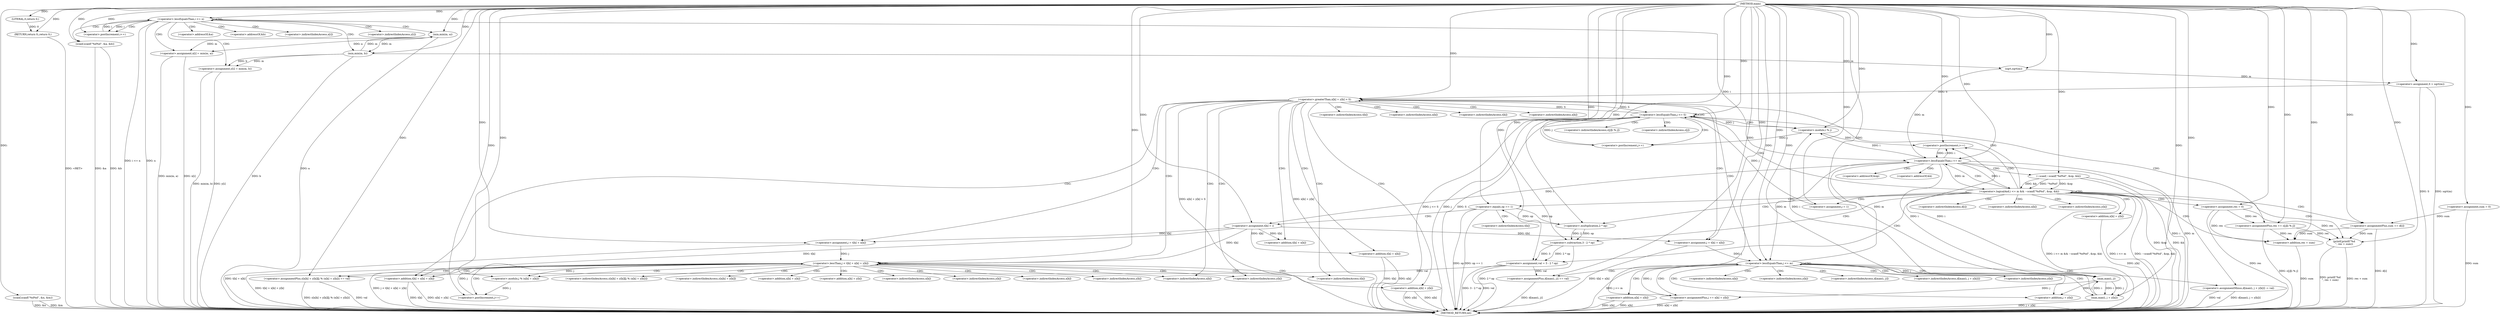 digraph "main" {  
"1000101" [label = "(METHOD,main)" ]
"1000325" [label = "(METHOD_RETURN,int)" ]
"1000103" [label = "(scanf,scanf(\"%d%d\", &n, &m))" ]
"1000144" [label = "(<operator>.assignment,S = sqrt(m))" ]
"1000149" [label = "(<operator>.assignment,sum = 0)" ]
"1000323" [label = "(RETURN,return 0;,return 0;)" ]
"1000116" [label = "(<operator>.lessEqualsThan,i <= n)" ]
"1000119" [label = "(<operator>.postIncrement,i++)" ]
"1000174" [label = "(<operator>.postIncrement,i++)" ]
"1000324" [label = "(LITERAL,0,return 0;)" ]
"1000122" [label = "(scanf,scanf(\"%d%d\", &a, &b))" ]
"1000146" [label = "(sqrt,sqrt(m))" ]
"1000161" [label = "(<operator>.assignment,res = 0)" ]
"1000164" [label = "(<operator>.logicalAnd,i <= m && ~scanf(\"%d%d\", &op, &k))" ]
"1000178" [label = "(<operator>.assignment,val = 3 - 2 * op)" ]
"1000294" [label = "(<operator>.assignmentPlus,sum += d[i])" ]
"1000318" [label = "(printf,printf(\"%d\n\", res + sum))" ]
"1000129" [label = "(<operator>.assignment,x[i] = min(m, a))" ]
"1000136" [label = "(<operator>.assignment,y[i] = min(m, b))" ]
"1000186" [label = "(<operator>.equals,op == 1)" ]
"1000189" [label = "(<operator>.assignment,t[k] = i)" ]
"1000195" [label = "(<operator>.greaterThan,x[k] + y[k] > S)" ]
"1000301" [label = "(<operator>.assignment,j = 1)" ]
"1000304" [label = "(<operator>.lessEqualsThan,j <= S)" ]
"1000307" [label = "(<operator>.postIncrement,j++)" ]
"1000309" [label = "(<operator>.assignmentPlus,res += c[j][i % j])" ]
"1000165" [label = "(<operator>.lessEqualsThan,i <= m)" ]
"1000168" [label = "(~scanf,~scanf(\"%d%d\", &op, &k))" ]
"1000180" [label = "(<operator>.subtraction,3 - 2 * op)" ]
"1000206" [label = "(<operator>.assignment,j = t[k] + x[k])" ]
"1000215" [label = "(<operator>.lessEqualsThan,j <= m)" ]
"1000218" [label = "(<operator>.assignmentPlus,j += x[k] + y[k])" ]
"1000320" [label = "(<operator>.addition,res + sum)" ]
"1000133" [label = "(min,min(m, a))" ]
"1000140" [label = "(min,min(m, b))" ]
"1000182" [label = "(<operator>.multiplication,2 * op)" ]
"1000196" [label = "(<operator>.addition,x[k] + y[k])" ]
"1000228" [label = "(<operator>.assignmentPlus,d[max(i, j)] += val)" ]
"1000235" [label = "(<operator>.assignmentMinus,d[max(i, j + y[k])] -= val)" ]
"1000249" [label = "(<operator>.assignment,j = t[k] + x[k])" ]
"1000258" [label = "(<operator>.lessThan,j < t[k] + x[k] + y[k])" ]
"1000271" [label = "(<operator>.postIncrement,j++)" ]
"1000273" [label = "(<operator>.assignmentPlus,c[x[k] + y[k]][j % (x[k] + y[k])] += val)" ]
"1000208" [label = "(<operator>.addition,t[k] + x[k])" ]
"1000220" [label = "(<operator>.addition,x[k] + y[k])" ]
"1000315" [label = "(<operator>.modulo,i % j)" ]
"1000251" [label = "(<operator>.addition,t[k] + x[k])" ]
"1000260" [label = "(<operator>.addition,t[k] + x[k] + y[k])" ]
"1000231" [label = "(max,max(i, j))" ]
"1000238" [label = "(max,max(i, j + y[k]))" ]
"1000264" [label = "(<operator>.addition,x[k] + y[k])" ]
"1000284" [label = "(<operator>.modulo,j % (x[k] + y[k]))" ]
"1000240" [label = "(<operator>.addition,j + y[k])" ]
"1000124" [label = "(<operator>.addressOf,&a)" ]
"1000126" [label = "(<operator>.addressOf,&b)" ]
"1000296" [label = "(<operator>.indirectIndexAccess,d[i])" ]
"1000130" [label = "(<operator>.indirectIndexAccess,x[i])" ]
"1000137" [label = "(<operator>.indirectIndexAccess,y[i])" ]
"1000170" [label = "(<operator>.addressOf,&op)" ]
"1000172" [label = "(<operator>.addressOf,&k)" ]
"1000190" [label = "(<operator>.indirectIndexAccess,t[k])" ]
"1000311" [label = "(<operator>.indirectIndexAccess,c[j][i % j])" ]
"1000197" [label = "(<operator>.indirectIndexAccess,x[k])" ]
"1000200" [label = "(<operator>.indirectIndexAccess,y[k])" ]
"1000312" [label = "(<operator>.indirectIndexAccess,c[j])" ]
"1000209" [label = "(<operator>.indirectIndexAccess,t[k])" ]
"1000212" [label = "(<operator>.indirectIndexAccess,x[k])" ]
"1000221" [label = "(<operator>.indirectIndexAccess,x[k])" ]
"1000224" [label = "(<operator>.indirectIndexAccess,y[k])" ]
"1000229" [label = "(<operator>.indirectIndexAccess,d[max(i, j)])" ]
"1000236" [label = "(<operator>.indirectIndexAccess,d[max(i, j + y[k])])" ]
"1000274" [label = "(<operator>.indirectIndexAccess,c[x[k] + y[k]][j % (x[k] + y[k])])" ]
"1000252" [label = "(<operator>.indirectIndexAccess,t[k])" ]
"1000255" [label = "(<operator>.indirectIndexAccess,x[k])" ]
"1000261" [label = "(<operator>.indirectIndexAccess,t[k])" ]
"1000275" [label = "(<operator>.indirectIndexAccess,c[x[k] + y[k]])" ]
"1000265" [label = "(<operator>.indirectIndexAccess,x[k])" ]
"1000268" [label = "(<operator>.indirectIndexAccess,y[k])" ]
"1000277" [label = "(<operator>.addition,x[k] + y[k])" ]
"1000286" [label = "(<operator>.addition,x[k] + y[k])" ]
"1000242" [label = "(<operator>.indirectIndexAccess,y[k])" ]
"1000278" [label = "(<operator>.indirectIndexAccess,x[k])" ]
"1000281" [label = "(<operator>.indirectIndexAccess,y[k])" ]
"1000287" [label = "(<operator>.indirectIndexAccess,x[k])" ]
"1000290" [label = "(<operator>.indirectIndexAccess,y[k])" ]
  "1000323" -> "1000325"  [ label = "DDG: <RET>"] 
  "1000103" -> "1000325"  [ label = "DDG: &n"] 
  "1000103" -> "1000325"  [ label = "DDG: &m"] 
  "1000116" -> "1000325"  [ label = "DDG: n"] 
  "1000116" -> "1000325"  [ label = "DDG: i <= n"] 
  "1000144" -> "1000325"  [ label = "DDG: S"] 
  "1000144" -> "1000325"  [ label = "DDG: sqrt(m)"] 
  "1000149" -> "1000325"  [ label = "DDG: sum"] 
  "1000161" -> "1000325"  [ label = "DDG: res"] 
  "1000165" -> "1000325"  [ label = "DDG: i"] 
  "1000165" -> "1000325"  [ label = "DDG: m"] 
  "1000164" -> "1000325"  [ label = "DDG: i <= m"] 
  "1000168" -> "1000325"  [ label = "DDG: &op"] 
  "1000168" -> "1000325"  [ label = "DDG: &k"] 
  "1000164" -> "1000325"  [ label = "DDG: ~scanf(\"%d%d\", &op, &k)"] 
  "1000164" -> "1000325"  [ label = "DDG: i <= m && ~scanf(\"%d%d\", &op, &k)"] 
  "1000178" -> "1000325"  [ label = "DDG: val"] 
  "1000180" -> "1000325"  [ label = "DDG: 2 * op"] 
  "1000178" -> "1000325"  [ label = "DDG: 3 - 2 * op"] 
  "1000186" -> "1000325"  [ label = "DDG: op"] 
  "1000186" -> "1000325"  [ label = "DDG: op == 1"] 
  "1000196" -> "1000325"  [ label = "DDG: y[k]"] 
  "1000195" -> "1000325"  [ label = "DDG: x[k] + y[k]"] 
  "1000195" -> "1000325"  [ label = "DDG: x[k] + y[k] > S"] 
  "1000249" -> "1000325"  [ label = "DDG: t[k] + x[k]"] 
  "1000260" -> "1000325"  [ label = "DDG: t[k]"] 
  "1000264" -> "1000325"  [ label = "DDG: x[k]"] 
  "1000264" -> "1000325"  [ label = "DDG: y[k]"] 
  "1000260" -> "1000325"  [ label = "DDG: x[k] + y[k]"] 
  "1000258" -> "1000325"  [ label = "DDG: t[k] + x[k] + y[k]"] 
  "1000258" -> "1000325"  [ label = "DDG: j < t[k] + x[k] + y[k]"] 
  "1000273" -> "1000325"  [ label = "DDG: c[x[k] + y[k]][j % (x[k] + y[k])]"] 
  "1000273" -> "1000325"  [ label = "DDG: val"] 
  "1000208" -> "1000325"  [ label = "DDG: t[k]"] 
  "1000208" -> "1000325"  [ label = "DDG: x[k]"] 
  "1000206" -> "1000325"  [ label = "DDG: t[k] + x[k]"] 
  "1000215" -> "1000325"  [ label = "DDG: j <= m"] 
  "1000294" -> "1000325"  [ label = "DDG: d[i]"] 
  "1000304" -> "1000325"  [ label = "DDG: j"] 
  "1000304" -> "1000325"  [ label = "DDG: S"] 
  "1000304" -> "1000325"  [ label = "DDG: j <= S"] 
  "1000320" -> "1000325"  [ label = "DDG: sum"] 
  "1000318" -> "1000325"  [ label = "DDG: res + sum"] 
  "1000318" -> "1000325"  [ label = "DDG: printf(\"%d\n\", res + sum)"] 
  "1000309" -> "1000325"  [ label = "DDG: c[j][i % j]"] 
  "1000228" -> "1000325"  [ label = "DDG: d[max(i, j)]"] 
  "1000238" -> "1000325"  [ label = "DDG: j + y[k]"] 
  "1000235" -> "1000325"  [ label = "DDG: d[max(i, j + y[k])]"] 
  "1000235" -> "1000325"  [ label = "DDG: val"] 
  "1000220" -> "1000325"  [ label = "DDG: x[k]"] 
  "1000220" -> "1000325"  [ label = "DDG: y[k]"] 
  "1000218" -> "1000325"  [ label = "DDG: x[k] + y[k]"] 
  "1000122" -> "1000325"  [ label = "DDG: &a"] 
  "1000122" -> "1000325"  [ label = "DDG: &b"] 
  "1000129" -> "1000325"  [ label = "DDG: x[i]"] 
  "1000133" -> "1000325"  [ label = "DDG: a"] 
  "1000129" -> "1000325"  [ label = "DDG: min(m, a)"] 
  "1000136" -> "1000325"  [ label = "DDG: y[i]"] 
  "1000140" -> "1000325"  [ label = "DDG: b"] 
  "1000136" -> "1000325"  [ label = "DDG: min(m, b)"] 
  "1000101" -> "1000103"  [ label = "DDG: "] 
  "1000146" -> "1000144"  [ label = "DDG: m"] 
  "1000101" -> "1000149"  [ label = "DDG: "] 
  "1000324" -> "1000323"  [ label = "DDG: 0"] 
  "1000101" -> "1000323"  [ label = "DDG: "] 
  "1000101" -> "1000144"  [ label = "DDG: "] 
  "1000101" -> "1000324"  [ label = "DDG: "] 
  "1000119" -> "1000116"  [ label = "DDG: i"] 
  "1000101" -> "1000116"  [ label = "DDG: "] 
  "1000116" -> "1000119"  [ label = "DDG: i"] 
  "1000101" -> "1000119"  [ label = "DDG: "] 
  "1000101" -> "1000122"  [ label = "DDG: "] 
  "1000140" -> "1000146"  [ label = "DDG: m"] 
  "1000101" -> "1000146"  [ label = "DDG: "] 
  "1000101" -> "1000161"  [ label = "DDG: "] 
  "1000165" -> "1000174"  [ label = "DDG: i"] 
  "1000315" -> "1000174"  [ label = "DDG: i"] 
  "1000238" -> "1000174"  [ label = "DDG: i"] 
  "1000101" -> "1000174"  [ label = "DDG: "] 
  "1000180" -> "1000178"  [ label = "DDG: 2 * op"] 
  "1000180" -> "1000178"  [ label = "DDG: 3"] 
  "1000133" -> "1000129"  [ label = "DDG: a"] 
  "1000133" -> "1000129"  [ label = "DDG: m"] 
  "1000140" -> "1000136"  [ label = "DDG: b"] 
  "1000140" -> "1000136"  [ label = "DDG: m"] 
  "1000165" -> "1000164"  [ label = "DDG: m"] 
  "1000165" -> "1000164"  [ label = "DDG: i"] 
  "1000168" -> "1000164"  [ label = "DDG: &op"] 
  "1000168" -> "1000164"  [ label = "DDG: &k"] 
  "1000168" -> "1000164"  [ label = "DDG: \"%d%d\""] 
  "1000101" -> "1000178"  [ label = "DDG: "] 
  "1000165" -> "1000189"  [ label = "DDG: i"] 
  "1000101" -> "1000189"  [ label = "DDG: "] 
  "1000149" -> "1000294"  [ label = "DDG: sum"] 
  "1000101" -> "1000294"  [ label = "DDG: "] 
  "1000101" -> "1000301"  [ label = "DDG: "] 
  "1000101" -> "1000318"  [ label = "DDG: "] 
  "1000161" -> "1000318"  [ label = "DDG: res"] 
  "1000309" -> "1000318"  [ label = "DDG: res"] 
  "1000294" -> "1000318"  [ label = "DDG: sum"] 
  "1000116" -> "1000165"  [ label = "DDG: i"] 
  "1000174" -> "1000165"  [ label = "DDG: i"] 
  "1000101" -> "1000165"  [ label = "DDG: "] 
  "1000146" -> "1000165"  [ label = "DDG: m"] 
  "1000215" -> "1000165"  [ label = "DDG: m"] 
  "1000101" -> "1000168"  [ label = "DDG: "] 
  "1000101" -> "1000180"  [ label = "DDG: "] 
  "1000182" -> "1000180"  [ label = "DDG: 2"] 
  "1000182" -> "1000180"  [ label = "DDG: op"] 
  "1000182" -> "1000186"  [ label = "DDG: op"] 
  "1000101" -> "1000186"  [ label = "DDG: "] 
  "1000144" -> "1000195"  [ label = "DDG: S"] 
  "1000304" -> "1000195"  [ label = "DDG: S"] 
  "1000101" -> "1000195"  [ label = "DDG: "] 
  "1000189" -> "1000206"  [ label = "DDG: t[k]"] 
  "1000301" -> "1000304"  [ label = "DDG: j"] 
  "1000307" -> "1000304"  [ label = "DDG: j"] 
  "1000101" -> "1000304"  [ label = "DDG: "] 
  "1000195" -> "1000304"  [ label = "DDG: S"] 
  "1000315" -> "1000307"  [ label = "DDG: j"] 
  "1000101" -> "1000307"  [ label = "DDG: "] 
  "1000161" -> "1000309"  [ label = "DDG: res"] 
  "1000101" -> "1000309"  [ label = "DDG: "] 
  "1000161" -> "1000320"  [ label = "DDG: res"] 
  "1000309" -> "1000320"  [ label = "DDG: res"] 
  "1000101" -> "1000320"  [ label = "DDG: "] 
  "1000294" -> "1000320"  [ label = "DDG: sum"] 
  "1000140" -> "1000133"  [ label = "DDG: m"] 
  "1000101" -> "1000133"  [ label = "DDG: "] 
  "1000133" -> "1000140"  [ label = "DDG: m"] 
  "1000101" -> "1000140"  [ label = "DDG: "] 
  "1000101" -> "1000182"  [ label = "DDG: "] 
  "1000186" -> "1000182"  [ label = "DDG: op"] 
  "1000101" -> "1000206"  [ label = "DDG: "] 
  "1000206" -> "1000215"  [ label = "DDG: j"] 
  "1000218" -> "1000215"  [ label = "DDG: j"] 
  "1000101" -> "1000215"  [ label = "DDG: "] 
  "1000165" -> "1000215"  [ label = "DDG: m"] 
  "1000101" -> "1000218"  [ label = "DDG: "] 
  "1000231" -> "1000218"  [ label = "DDG: j"] 
  "1000178" -> "1000228"  [ label = "DDG: val"] 
  "1000101" -> "1000228"  [ label = "DDG: "] 
  "1000101" -> "1000235"  [ label = "DDG: "] 
  "1000189" -> "1000249"  [ label = "DDG: t[k]"] 
  "1000178" -> "1000273"  [ label = "DDG: val"] 
  "1000101" -> "1000273"  [ label = "DDG: "] 
  "1000189" -> "1000208"  [ label = "DDG: t[k]"] 
  "1000101" -> "1000249"  [ label = "DDG: "] 
  "1000249" -> "1000258"  [ label = "DDG: j"] 
  "1000271" -> "1000258"  [ label = "DDG: j"] 
  "1000101" -> "1000258"  [ label = "DDG: "] 
  "1000189" -> "1000258"  [ label = "DDG: t[k]"] 
  "1000284" -> "1000271"  [ label = "DDG: j"] 
  "1000101" -> "1000271"  [ label = "DDG: "] 
  "1000165" -> "1000315"  [ label = "DDG: i"] 
  "1000238" -> "1000315"  [ label = "DDG: i"] 
  "1000101" -> "1000315"  [ label = "DDG: "] 
  "1000304" -> "1000315"  [ label = "DDG: j"] 
  "1000189" -> "1000251"  [ label = "DDG: t[k]"] 
  "1000189" -> "1000260"  [ label = "DDG: t[k]"] 
  "1000165" -> "1000231"  [ label = "DDG: i"] 
  "1000238" -> "1000231"  [ label = "DDG: i"] 
  "1000101" -> "1000231"  [ label = "DDG: "] 
  "1000215" -> "1000231"  [ label = "DDG: j"] 
  "1000231" -> "1000238"  [ label = "DDG: i"] 
  "1000101" -> "1000238"  [ label = "DDG: "] 
  "1000231" -> "1000238"  [ label = "DDG: j"] 
  "1000258" -> "1000284"  [ label = "DDG: j"] 
  "1000101" -> "1000284"  [ label = "DDG: "] 
  "1000231" -> "1000240"  [ label = "DDG: j"] 
  "1000101" -> "1000240"  [ label = "DDG: "] 
  "1000116" -> "1000133"  [ label = "CDG: "] 
  "1000116" -> "1000122"  [ label = "CDG: "] 
  "1000116" -> "1000116"  [ label = "CDG: "] 
  "1000116" -> "1000126"  [ label = "CDG: "] 
  "1000116" -> "1000130"  [ label = "CDG: "] 
  "1000116" -> "1000119"  [ label = "CDG: "] 
  "1000116" -> "1000136"  [ label = "CDG: "] 
  "1000116" -> "1000137"  [ label = "CDG: "] 
  "1000116" -> "1000129"  [ label = "CDG: "] 
  "1000116" -> "1000124"  [ label = "CDG: "] 
  "1000116" -> "1000140"  [ label = "CDG: "] 
  "1000164" -> "1000294"  [ label = "CDG: "] 
  "1000164" -> "1000200"  [ label = "CDG: "] 
  "1000164" -> "1000164"  [ label = "CDG: "] 
  "1000164" -> "1000174"  [ label = "CDG: "] 
  "1000164" -> "1000161"  [ label = "CDG: "] 
  "1000164" -> "1000182"  [ label = "CDG: "] 
  "1000164" -> "1000197"  [ label = "CDG: "] 
  "1000164" -> "1000180"  [ label = "CDG: "] 
  "1000164" -> "1000165"  [ label = "CDG: "] 
  "1000164" -> "1000318"  [ label = "CDG: "] 
  "1000164" -> "1000304"  [ label = "CDG: "] 
  "1000164" -> "1000320"  [ label = "CDG: "] 
  "1000164" -> "1000195"  [ label = "CDG: "] 
  "1000164" -> "1000186"  [ label = "CDG: "] 
  "1000164" -> "1000196"  [ label = "CDG: "] 
  "1000164" -> "1000178"  [ label = "CDG: "] 
  "1000164" -> "1000296"  [ label = "CDG: "] 
  "1000164" -> "1000301"  [ label = "CDG: "] 
  "1000165" -> "1000172"  [ label = "CDG: "] 
  "1000165" -> "1000168"  [ label = "CDG: "] 
  "1000165" -> "1000170"  [ label = "CDG: "] 
  "1000186" -> "1000190"  [ label = "CDG: "] 
  "1000186" -> "1000189"  [ label = "CDG: "] 
  "1000195" -> "1000258"  [ label = "CDG: "] 
  "1000195" -> "1000268"  [ label = "CDG: "] 
  "1000195" -> "1000208"  [ label = "CDG: "] 
  "1000195" -> "1000260"  [ label = "CDG: "] 
  "1000195" -> "1000255"  [ label = "CDG: "] 
  "1000195" -> "1000251"  [ label = "CDG: "] 
  "1000195" -> "1000261"  [ label = "CDG: "] 
  "1000195" -> "1000206"  [ label = "CDG: "] 
  "1000195" -> "1000265"  [ label = "CDG: "] 
  "1000195" -> "1000212"  [ label = "CDG: "] 
  "1000195" -> "1000215"  [ label = "CDG: "] 
  "1000195" -> "1000252"  [ label = "CDG: "] 
  "1000195" -> "1000249"  [ label = "CDG: "] 
  "1000195" -> "1000264"  [ label = "CDG: "] 
  "1000195" -> "1000209"  [ label = "CDG: "] 
  "1000304" -> "1000315"  [ label = "CDG: "] 
  "1000304" -> "1000312"  [ label = "CDG: "] 
  "1000304" -> "1000304"  [ label = "CDG: "] 
  "1000304" -> "1000311"  [ label = "CDG: "] 
  "1000304" -> "1000307"  [ label = "CDG: "] 
  "1000304" -> "1000309"  [ label = "CDG: "] 
  "1000215" -> "1000238"  [ label = "CDG: "] 
  "1000215" -> "1000221"  [ label = "CDG: "] 
  "1000215" -> "1000236"  [ label = "CDG: "] 
  "1000215" -> "1000242"  [ label = "CDG: "] 
  "1000215" -> "1000235"  [ label = "CDG: "] 
  "1000215" -> "1000220"  [ label = "CDG: "] 
  "1000215" -> "1000224"  [ label = "CDG: "] 
  "1000215" -> "1000240"  [ label = "CDG: "] 
  "1000215" -> "1000229"  [ label = "CDG: "] 
  "1000215" -> "1000215"  [ label = "CDG: "] 
  "1000215" -> "1000218"  [ label = "CDG: "] 
  "1000215" -> "1000231"  [ label = "CDG: "] 
  "1000215" -> "1000228"  [ label = "CDG: "] 
  "1000258" -> "1000258"  [ label = "CDG: "] 
  "1000258" -> "1000268"  [ label = "CDG: "] 
  "1000258" -> "1000260"  [ label = "CDG: "] 
  "1000258" -> "1000274"  [ label = "CDG: "] 
  "1000258" -> "1000277"  [ label = "CDG: "] 
  "1000258" -> "1000281"  [ label = "CDG: "] 
  "1000258" -> "1000261"  [ label = "CDG: "] 
  "1000258" -> "1000284"  [ label = "CDG: "] 
  "1000258" -> "1000273"  [ label = "CDG: "] 
  "1000258" -> "1000286"  [ label = "CDG: "] 
  "1000258" -> "1000265"  [ label = "CDG: "] 
  "1000258" -> "1000290"  [ label = "CDG: "] 
  "1000258" -> "1000271"  [ label = "CDG: "] 
  "1000258" -> "1000278"  [ label = "CDG: "] 
  "1000258" -> "1000264"  [ label = "CDG: "] 
  "1000258" -> "1000287"  [ label = "CDG: "] 
  "1000258" -> "1000275"  [ label = "CDG: "] 
}
